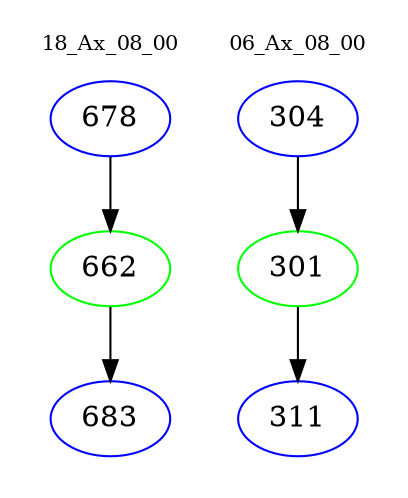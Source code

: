 digraph{
subgraph cluster_0 {
color = white
label = "18_Ax_08_00";
fontsize=10;
T0_678 [label="678", color="blue"]
T0_678 -> T0_662 [color="black"]
T0_662 [label="662", color="green"]
T0_662 -> T0_683 [color="black"]
T0_683 [label="683", color="blue"]
}
subgraph cluster_1 {
color = white
label = "06_Ax_08_00";
fontsize=10;
T1_304 [label="304", color="blue"]
T1_304 -> T1_301 [color="black"]
T1_301 [label="301", color="green"]
T1_301 -> T1_311 [color="black"]
T1_311 [label="311", color="blue"]
}
}
